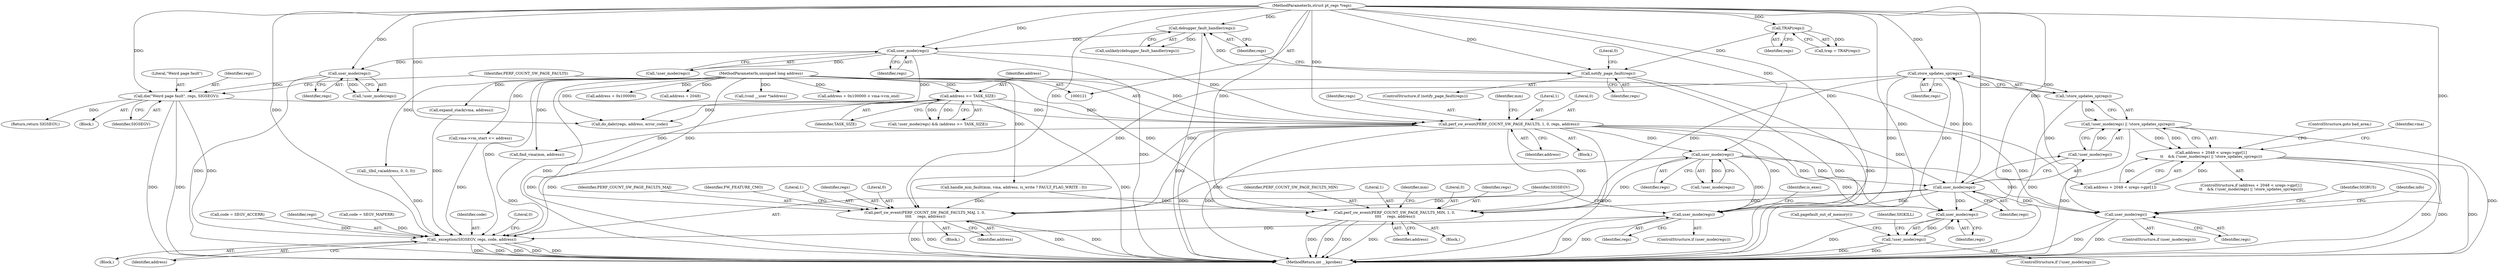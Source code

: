 digraph "0_linux_a8b0ca17b80e92faab46ee7179ba9e99ccb61233_20@API" {
"1000308" [label="(Call,store_updates_sp(regs))"];
"1000305" [label="(Call,user_mode(regs))"];
"1000233" [label="(Call,user_mode(regs))"];
"1000216" [label="(Call,perf_sw_event(PERF_COUNT_SW_PAGE_FAULTS, 1, 0, regs, address))"];
"1000181" [label="(Call,user_mode(regs))"];
"1000174" [label="(Call,debugger_fault_handler(regs))"];
"1000168" [label="(Call,notify_page_fault(regs))"];
"1000146" [label="(Call,TRAP(regs))"];
"1000122" [label="(MethodParameterIn,struct pt_regs *regs)"];
"1000212" [label="(Call,die(\"Weird page fault\", regs, SIGSEGV))"];
"1000208" [label="(Call,user_mode(regs))"];
"1000183" [label="(Call,address >= TASK_SIZE)"];
"1000123" [label="(MethodParameterIn,unsigned long address)"];
"1000307" [label="(Call,!store_updates_sp(regs))"];
"1000303" [label="(Call,!user_mode(regs) || !store_updates_sp(regs))"];
"1000293" [label="(Call,address + 2048 < uregs->gpr[1]\n\t\t    && (!user_mode(regs) || !store_updates_sp(regs)))"];
"1000435" [label="(Call,perf_sw_event(PERF_COUNT_SW_PAGE_FAULTS_MAJ, 1, 0,\n \t\t\t\t     regs, address))"];
"1000460" [label="(Call,perf_sw_event(PERF_COUNT_SW_PAGE_FAULTS_MIN, 1, 0,\n \t\t\t\t     regs, address))"];
"1000481" [label="(Call,user_mode(regs))"];
"1000484" [label="(Call,_exception(SIGSEGV, regs, code, address))"];
"1000509" [label="(Call,user_mode(regs))"];
"1000508" [label="(Call,!user_mode(regs))"];
"1000523" [label="(Call,user_mode(regs))"];
"1000465" [label="(Identifier,address)"];
"1000484" [label="(Call,_exception(SIGSEGV, regs, code, address))"];
"1000175" [label="(Identifier,regs)"];
"1000180" [label="(Call,!user_mode(regs))"];
"1000272" [label="(Call,address + 0x100000)"];
"1000481" [label="(Call,user_mode(regs))"];
"1000123" [label="(MethodParameterIn,unsigned long address)"];
"1000462" [label="(Literal,1)"];
"1000317" [label="(Call,code = SEGV_ACCERR)"];
"1000216" [label="(Call,perf_sw_event(PERF_COUNT_SW_PAGE_FAULTS, 1, 0, regs, address))"];
"1000169" [label="(Identifier,regs)"];
"1000439" [label="(Identifier,regs)"];
"1000513" [label="(Call,pagefault_out_of_memory())"];
"1000486" [label="(Identifier,regs)"];
"1000193" [label="(Call,do_dabr(regs, address, error_code))"];
"1000212" [label="(Call,die(\"Weird page fault\", regs, SIGSEGV))"];
"1000217" [label="(Identifier,PERF_COUNT_SW_PAGE_FAULTS)"];
"1000488" [label="(Identifier,address)"];
"1000181" [label="(Call,user_mode(regs))"];
"1000455" [label="(Block,)"];
"1000182" [label="(Identifier,regs)"];
"1000213" [label="(Literal,\"Weird page fault\")"];
"1000400" [label="(Call,handle_mm_fault(mm, vma, address, is_write ? FAULT_FLAG_WRITE : 0))"];
"1000510" [label="(Identifier,regs)"];
"1000183" [label="(Call,address >= TASK_SIZE)"];
"1000312" [label="(Call,expand_stack(vma, address))"];
"1000135" [label="(Call,code = SEGV_MAPERR)"];
"1000233" [label="(Call,user_mode(regs))"];
"1000219" [label="(Literal,0)"];
"1000147" [label="(Identifier,regs)"];
"1000232" [label="(Call,!user_mode(regs))"];
"1000512" [label="(Identifier,SIGKILL)"];
"1000469" [label="(Identifier,mm)"];
"1000209" [label="(Identifier,regs)"];
"1000185" [label="(Identifier,TASK_SIZE)"];
"1000557" [label="(MethodReturn,int __kprobes)"];
"1000220" [label="(Identifier,regs)"];
"1000305" [label="(Call,user_mode(regs))"];
"1000207" [label="(Call,!user_mode(regs))"];
"1000303" [label="(Call,!user_mode(regs) || !store_updates_sp(regs))"];
"1000463" [label="(Literal,0)"];
"1000214" [label="(Identifier,regs)"];
"1000234" [label="(Identifier,regs)"];
"1000295" [label="(Call,address + 2048)"];
"1000430" [label="(Block,)"];
"1000171" [label="(Literal,0)"];
"1000256" [label="(Call,vma->vm_start <= address)"];
"1000460" [label="(Call,perf_sw_event(PERF_COUNT_SW_PAGE_FAULTS_MIN, 1, 0,\n \t\t\t\t     regs, address))"];
"1000507" [label="(ControlStructure,if (!user_mode(regs)))"];
"1000499" [label="(Return,return SIGSEGV;)"];
"1000483" [label="(Block,)"];
"1000438" [label="(Literal,0)"];
"1000443" [label="(Identifier,FW_FEATURE_CMO)"];
"1000545" [label="(Call,(void __user *)address)"];
"1000173" [label="(Call,unlikely(debugger_fault_handler(regs)))"];
"1000308" [label="(Call,store_updates_sp(regs))"];
"1000464" [label="(Identifier,regs)"];
"1000493" [label="(Identifier,is_exec)"];
"1000310" [label="(ControlStructure,goto bad_area;)"];
"1000522" [label="(ControlStructure,if (user_mode(regs)))"];
"1000309" [label="(Identifier,regs)"];
"1000122" [label="(MethodParameterIn,struct pt_regs *regs)"];
"1000304" [label="(Call,!user_mode(regs))"];
"1000329" [label="(Call,_tlbil_va(address, 0, 0, 0))"];
"1000437" [label="(Literal,1)"];
"1000167" [label="(ControlStructure,if (notify_page_fault(regs)))"];
"1000248" [label="(Call,find_vma(mm, address))"];
"1000509" [label="(Call,user_mode(regs))"];
"1000307" [label="(Call,!store_updates_sp(regs))"];
"1000487" [label="(Identifier,code)"];
"1000146" [label="(Call,TRAP(regs))"];
"1000490" [label="(Literal,0)"];
"1000556" [label="(Identifier,SIGBUS)"];
"1000480" [label="(ControlStructure,if (user_mode(regs)))"];
"1000144" [label="(Call,trap = TRAP(regs))"];
"1000294" [label="(Call,address + 2048 < uregs->gpr[1])"];
"1000168" [label="(Call,notify_page_fault(regs))"];
"1000528" [label="(Identifier,info)"];
"1000227" [label="(Identifier,mm)"];
"1000436" [label="(Identifier,PERF_COUNT_SW_PAGE_FAULTS_MAJ)"];
"1000508" [label="(Call,!user_mode(regs))"];
"1000440" [label="(Identifier,address)"];
"1000174" [label="(Call,debugger_fault_handler(regs))"];
"1000221" [label="(Identifier,address)"];
"1000485" [label="(Identifier,SIGSEGV)"];
"1000313" [label="(Identifier,vma)"];
"1000184" [label="(Identifier,address)"];
"1000523" [label="(Call,user_mode(regs))"];
"1000271" [label="(Call,address + 0x100000 < vma->vm_end)"];
"1000292" [label="(ControlStructure,if (address + 2048 < uregs->gpr[1]\n\t\t    && (!user_mode(regs) || !store_updates_sp(regs))))"];
"1000125" [label="(Block,)"];
"1000306" [label="(Identifier,regs)"];
"1000524" [label="(Identifier,regs)"];
"1000461" [label="(Identifier,PERF_COUNT_SW_PAGE_FAULTS_MIN)"];
"1000482" [label="(Identifier,regs)"];
"1000208" [label="(Call,user_mode(regs))"];
"1000218" [label="(Literal,1)"];
"1000435" [label="(Call,perf_sw_event(PERF_COUNT_SW_PAGE_FAULTS_MAJ, 1, 0,\n \t\t\t\t     regs, address))"];
"1000179" [label="(Call,!user_mode(regs) && (address >= TASK_SIZE))"];
"1000205" [label="(Block,)"];
"1000293" [label="(Call,address + 2048 < uregs->gpr[1]\n\t\t    && (!user_mode(regs) || !store_updates_sp(regs)))"];
"1000215" [label="(Identifier,SIGSEGV)"];
"1000308" -> "1000307"  [label="AST: "];
"1000308" -> "1000309"  [label="CFG: "];
"1000309" -> "1000308"  [label="AST: "];
"1000307" -> "1000308"  [label="CFG: "];
"1000308" -> "1000307"  [label="DDG: "];
"1000305" -> "1000308"  [label="DDG: "];
"1000122" -> "1000308"  [label="DDG: "];
"1000308" -> "1000435"  [label="DDG: "];
"1000308" -> "1000460"  [label="DDG: "];
"1000308" -> "1000481"  [label="DDG: "];
"1000308" -> "1000509"  [label="DDG: "];
"1000308" -> "1000523"  [label="DDG: "];
"1000305" -> "1000304"  [label="AST: "];
"1000305" -> "1000306"  [label="CFG: "];
"1000306" -> "1000305"  [label="AST: "];
"1000304" -> "1000305"  [label="CFG: "];
"1000305" -> "1000304"  [label="DDG: "];
"1000233" -> "1000305"  [label="DDG: "];
"1000216" -> "1000305"  [label="DDG: "];
"1000122" -> "1000305"  [label="DDG: "];
"1000305" -> "1000435"  [label="DDG: "];
"1000305" -> "1000460"  [label="DDG: "];
"1000305" -> "1000481"  [label="DDG: "];
"1000305" -> "1000509"  [label="DDG: "];
"1000305" -> "1000523"  [label="DDG: "];
"1000233" -> "1000232"  [label="AST: "];
"1000233" -> "1000234"  [label="CFG: "];
"1000234" -> "1000233"  [label="AST: "];
"1000232" -> "1000233"  [label="CFG: "];
"1000233" -> "1000232"  [label="DDG: "];
"1000216" -> "1000233"  [label="DDG: "];
"1000122" -> "1000233"  [label="DDG: "];
"1000233" -> "1000435"  [label="DDG: "];
"1000233" -> "1000460"  [label="DDG: "];
"1000233" -> "1000481"  [label="DDG: "];
"1000233" -> "1000509"  [label="DDG: "];
"1000233" -> "1000523"  [label="DDG: "];
"1000216" -> "1000125"  [label="AST: "];
"1000216" -> "1000221"  [label="CFG: "];
"1000217" -> "1000216"  [label="AST: "];
"1000218" -> "1000216"  [label="AST: "];
"1000219" -> "1000216"  [label="AST: "];
"1000220" -> "1000216"  [label="AST: "];
"1000221" -> "1000216"  [label="AST: "];
"1000227" -> "1000216"  [label="CFG: "];
"1000216" -> "1000557"  [label="DDG: "];
"1000216" -> "1000557"  [label="DDG: "];
"1000216" -> "1000557"  [label="DDG: "];
"1000181" -> "1000216"  [label="DDG: "];
"1000212" -> "1000216"  [label="DDG: "];
"1000122" -> "1000216"  [label="DDG: "];
"1000183" -> "1000216"  [label="DDG: "];
"1000123" -> "1000216"  [label="DDG: "];
"1000216" -> "1000248"  [label="DDG: "];
"1000216" -> "1000435"  [label="DDG: "];
"1000216" -> "1000460"  [label="DDG: "];
"1000216" -> "1000481"  [label="DDG: "];
"1000216" -> "1000484"  [label="DDG: "];
"1000216" -> "1000509"  [label="DDG: "];
"1000216" -> "1000523"  [label="DDG: "];
"1000181" -> "1000180"  [label="AST: "];
"1000181" -> "1000182"  [label="CFG: "];
"1000182" -> "1000181"  [label="AST: "];
"1000180" -> "1000181"  [label="CFG: "];
"1000181" -> "1000557"  [label="DDG: "];
"1000181" -> "1000180"  [label="DDG: "];
"1000174" -> "1000181"  [label="DDG: "];
"1000122" -> "1000181"  [label="DDG: "];
"1000181" -> "1000193"  [label="DDG: "];
"1000181" -> "1000208"  [label="DDG: "];
"1000174" -> "1000173"  [label="AST: "];
"1000174" -> "1000175"  [label="CFG: "];
"1000175" -> "1000174"  [label="AST: "];
"1000173" -> "1000174"  [label="CFG: "];
"1000174" -> "1000557"  [label="DDG: "];
"1000174" -> "1000173"  [label="DDG: "];
"1000168" -> "1000174"  [label="DDG: "];
"1000122" -> "1000174"  [label="DDG: "];
"1000168" -> "1000167"  [label="AST: "];
"1000168" -> "1000169"  [label="CFG: "];
"1000169" -> "1000168"  [label="AST: "];
"1000171" -> "1000168"  [label="CFG: "];
"1000175" -> "1000168"  [label="CFG: "];
"1000168" -> "1000557"  [label="DDG: "];
"1000168" -> "1000557"  [label="DDG: "];
"1000146" -> "1000168"  [label="DDG: "];
"1000122" -> "1000168"  [label="DDG: "];
"1000146" -> "1000144"  [label="AST: "];
"1000146" -> "1000147"  [label="CFG: "];
"1000147" -> "1000146"  [label="AST: "];
"1000144" -> "1000146"  [label="CFG: "];
"1000146" -> "1000144"  [label="DDG: "];
"1000122" -> "1000146"  [label="DDG: "];
"1000122" -> "1000121"  [label="AST: "];
"1000122" -> "1000557"  [label="DDG: "];
"1000122" -> "1000193"  [label="DDG: "];
"1000122" -> "1000208"  [label="DDG: "];
"1000122" -> "1000212"  [label="DDG: "];
"1000122" -> "1000435"  [label="DDG: "];
"1000122" -> "1000460"  [label="DDG: "];
"1000122" -> "1000481"  [label="DDG: "];
"1000122" -> "1000484"  [label="DDG: "];
"1000122" -> "1000509"  [label="DDG: "];
"1000122" -> "1000523"  [label="DDG: "];
"1000212" -> "1000205"  [label="AST: "];
"1000212" -> "1000215"  [label="CFG: "];
"1000213" -> "1000212"  [label="AST: "];
"1000214" -> "1000212"  [label="AST: "];
"1000215" -> "1000212"  [label="AST: "];
"1000217" -> "1000212"  [label="CFG: "];
"1000212" -> "1000557"  [label="DDG: "];
"1000212" -> "1000557"  [label="DDG: "];
"1000208" -> "1000212"  [label="DDG: "];
"1000212" -> "1000484"  [label="DDG: "];
"1000212" -> "1000499"  [label="DDG: "];
"1000208" -> "1000207"  [label="AST: "];
"1000208" -> "1000209"  [label="CFG: "];
"1000209" -> "1000208"  [label="AST: "];
"1000207" -> "1000208"  [label="CFG: "];
"1000208" -> "1000557"  [label="DDG: "];
"1000208" -> "1000207"  [label="DDG: "];
"1000183" -> "1000179"  [label="AST: "];
"1000183" -> "1000185"  [label="CFG: "];
"1000184" -> "1000183"  [label="AST: "];
"1000185" -> "1000183"  [label="AST: "];
"1000179" -> "1000183"  [label="CFG: "];
"1000183" -> "1000557"  [label="DDG: "];
"1000183" -> "1000557"  [label="DDG: "];
"1000183" -> "1000179"  [label="DDG: "];
"1000183" -> "1000179"  [label="DDG: "];
"1000123" -> "1000183"  [label="DDG: "];
"1000183" -> "1000193"  [label="DDG: "];
"1000123" -> "1000121"  [label="AST: "];
"1000123" -> "1000557"  [label="DDG: "];
"1000123" -> "1000193"  [label="DDG: "];
"1000123" -> "1000248"  [label="DDG: "];
"1000123" -> "1000256"  [label="DDG: "];
"1000123" -> "1000271"  [label="DDG: "];
"1000123" -> "1000272"  [label="DDG: "];
"1000123" -> "1000294"  [label="DDG: "];
"1000123" -> "1000295"  [label="DDG: "];
"1000123" -> "1000312"  [label="DDG: "];
"1000123" -> "1000329"  [label="DDG: "];
"1000123" -> "1000400"  [label="DDG: "];
"1000123" -> "1000435"  [label="DDG: "];
"1000123" -> "1000460"  [label="DDG: "];
"1000123" -> "1000484"  [label="DDG: "];
"1000123" -> "1000545"  [label="DDG: "];
"1000307" -> "1000303"  [label="AST: "];
"1000303" -> "1000307"  [label="CFG: "];
"1000307" -> "1000557"  [label="DDG: "];
"1000307" -> "1000303"  [label="DDG: "];
"1000303" -> "1000293"  [label="AST: "];
"1000303" -> "1000304"  [label="CFG: "];
"1000304" -> "1000303"  [label="AST: "];
"1000293" -> "1000303"  [label="CFG: "];
"1000303" -> "1000557"  [label="DDG: "];
"1000303" -> "1000557"  [label="DDG: "];
"1000303" -> "1000293"  [label="DDG: "];
"1000303" -> "1000293"  [label="DDG: "];
"1000304" -> "1000303"  [label="DDG: "];
"1000293" -> "1000292"  [label="AST: "];
"1000293" -> "1000294"  [label="CFG: "];
"1000294" -> "1000293"  [label="AST: "];
"1000310" -> "1000293"  [label="CFG: "];
"1000313" -> "1000293"  [label="CFG: "];
"1000293" -> "1000557"  [label="DDG: "];
"1000293" -> "1000557"  [label="DDG: "];
"1000293" -> "1000557"  [label="DDG: "];
"1000294" -> "1000293"  [label="DDG: "];
"1000294" -> "1000293"  [label="DDG: "];
"1000435" -> "1000430"  [label="AST: "];
"1000435" -> "1000440"  [label="CFG: "];
"1000436" -> "1000435"  [label="AST: "];
"1000437" -> "1000435"  [label="AST: "];
"1000438" -> "1000435"  [label="AST: "];
"1000439" -> "1000435"  [label="AST: "];
"1000440" -> "1000435"  [label="AST: "];
"1000443" -> "1000435"  [label="CFG: "];
"1000435" -> "1000557"  [label="DDG: "];
"1000435" -> "1000557"  [label="DDG: "];
"1000435" -> "1000557"  [label="DDG: "];
"1000435" -> "1000557"  [label="DDG: "];
"1000400" -> "1000435"  [label="DDG: "];
"1000460" -> "1000455"  [label="AST: "];
"1000460" -> "1000465"  [label="CFG: "];
"1000461" -> "1000460"  [label="AST: "];
"1000462" -> "1000460"  [label="AST: "];
"1000463" -> "1000460"  [label="AST: "];
"1000464" -> "1000460"  [label="AST: "];
"1000465" -> "1000460"  [label="AST: "];
"1000469" -> "1000460"  [label="CFG: "];
"1000460" -> "1000557"  [label="DDG: "];
"1000460" -> "1000557"  [label="DDG: "];
"1000460" -> "1000557"  [label="DDG: "];
"1000460" -> "1000557"  [label="DDG: "];
"1000400" -> "1000460"  [label="DDG: "];
"1000481" -> "1000480"  [label="AST: "];
"1000481" -> "1000482"  [label="CFG: "];
"1000482" -> "1000481"  [label="AST: "];
"1000485" -> "1000481"  [label="CFG: "];
"1000493" -> "1000481"  [label="CFG: "];
"1000481" -> "1000557"  [label="DDG: "];
"1000481" -> "1000557"  [label="DDG: "];
"1000481" -> "1000484"  [label="DDG: "];
"1000484" -> "1000483"  [label="AST: "];
"1000484" -> "1000488"  [label="CFG: "];
"1000485" -> "1000484"  [label="AST: "];
"1000486" -> "1000484"  [label="AST: "];
"1000487" -> "1000484"  [label="AST: "];
"1000488" -> "1000484"  [label="AST: "];
"1000490" -> "1000484"  [label="CFG: "];
"1000484" -> "1000557"  [label="DDG: "];
"1000484" -> "1000557"  [label="DDG: "];
"1000484" -> "1000557"  [label="DDG: "];
"1000484" -> "1000557"  [label="DDG: "];
"1000484" -> "1000557"  [label="DDG: "];
"1000317" -> "1000484"  [label="DDG: "];
"1000135" -> "1000484"  [label="DDG: "];
"1000256" -> "1000484"  [label="DDG: "];
"1000329" -> "1000484"  [label="DDG: "];
"1000248" -> "1000484"  [label="DDG: "];
"1000312" -> "1000484"  [label="DDG: "];
"1000509" -> "1000508"  [label="AST: "];
"1000509" -> "1000510"  [label="CFG: "];
"1000510" -> "1000509"  [label="AST: "];
"1000508" -> "1000509"  [label="CFG: "];
"1000509" -> "1000557"  [label="DDG: "];
"1000509" -> "1000508"  [label="DDG: "];
"1000508" -> "1000507"  [label="AST: "];
"1000512" -> "1000508"  [label="CFG: "];
"1000513" -> "1000508"  [label="CFG: "];
"1000508" -> "1000557"  [label="DDG: "];
"1000508" -> "1000557"  [label="DDG: "];
"1000523" -> "1000522"  [label="AST: "];
"1000523" -> "1000524"  [label="CFG: "];
"1000524" -> "1000523"  [label="AST: "];
"1000528" -> "1000523"  [label="CFG: "];
"1000556" -> "1000523"  [label="CFG: "];
"1000523" -> "1000557"  [label="DDG: "];
"1000523" -> "1000557"  [label="DDG: "];
}
